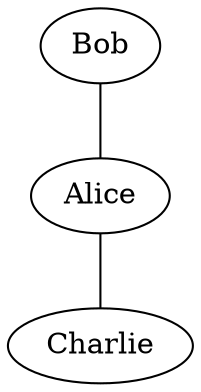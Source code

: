 graph SocialGraph {
    "Bob";
    "Bob" -- "Alice";
    "Alice";
    "Alice" -- "Charlie";
    "Charlie";
}